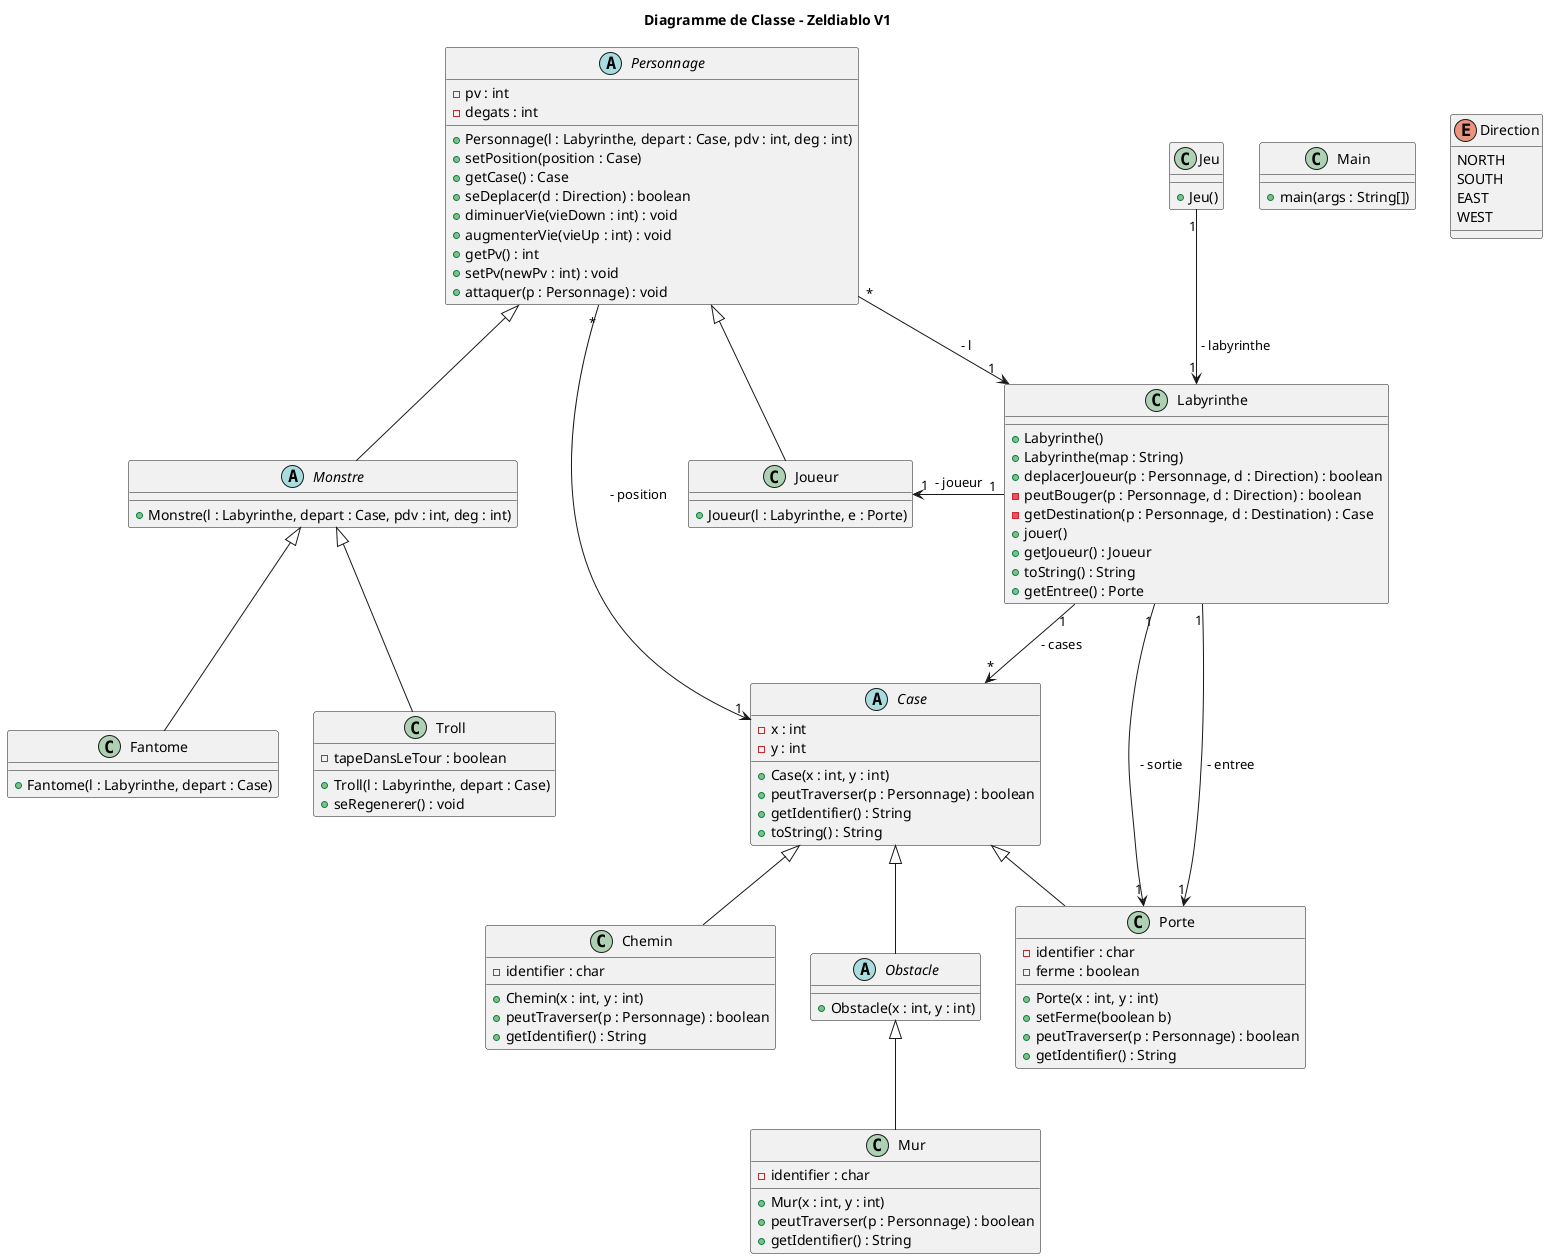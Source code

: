 @startuml

title Diagramme de Classe - Zeldiablo V1

class Jeu{
    + Jeu()
}

abstract class Personnage{
    - pv : int
    - degats : int
    + Personnage(l : Labyrinthe, depart : Case, pdv : int, deg : int)
        + setPosition(position : Case)
        + getCase() : Case
        + seDeplacer(d : Direction) : boolean
        + diminuerVie(vieDown : int) : void
        + augmenterVie(vieUp : int) : void
        + getPv() : int
        + setPv(newPv : int) : void
        + attaquer(p : Personnage) : void
}

class Labyrinthe{
    + Labyrinthe()
    + Labyrinthe(map : String)
    + deplacerJoueur(p : Personnage, d : Direction) : boolean
    - peutBouger(p : Personnage, d : Direction) : boolean
    - getDestination(p : Personnage, d : Destination) : Case
    + jouer()
    + getJoueur() : Joueur
    + toString() : String
    + getEntree() : Porte
}

class Main{
    +main(args : String[])
}

abstract class Case{
    - x : int
    - y : int
    + Case(x : int, y : int)
    + peutTraverser(p : Personnage) : boolean
    + getIdentifier() : String
    + toString() : String
}

class Chemin extends Case{
    - identifier : char
    + Chemin(x : int, y : int)
    + peutTraverser(p : Personnage) : boolean
    + getIdentifier() : String
}

abstract class Obstacle extends Case{
    + Obstacle(x : int, y : int)
}

class Mur extends Obstacle{
    - identifier : char
    + Mur(x : int, y : int)
    + peutTraverser(p : Personnage) : boolean
    + getIdentifier() : String
}

class Porte extends Case{
    - identifier : char
    - ferme : boolean
    + Porte(x : int, y : int)
    + setFerme(boolean b)
    + peutTraverser(p : Personnage) : boolean
    + getIdentifier() : String
}

class Joueur extends Personnage{
    + Joueur(l : Labyrinthe, e : Porte)
}

enum Direction{
    NORTH
    SOUTH
    EAST
    WEST
}

abstract class Monstre extends Personnage{
    + Monstre(l : Labyrinthe, depart : Case, pdv : int, deg : int)
}

class Troll extends Monstre{
    - tapeDansLeTour : boolean
    + Troll(l : Labyrinthe, depart : Case)
    + seRegenerer() : void

}

class Fantome extends Monstre{
    + Fantome(l : Labyrinthe, depart : Case)
}

Jeu "1" --> "1" Labyrinthe: " - labyrinthe"
Labyrinthe "1" -down-> "1" Porte: " - entree "
Labyrinthe "1" -left-> "1" Porte: " - sortie "
Labyrinthe "1" --> "*" Case: " - cases "
Personnage "*" --> "1" Case: " - position "
Personnage "*" --> "1" Labyrinthe: " - l "
Labyrinthe "1" -left-> "1" Joueur: " - joueur "

@enduml